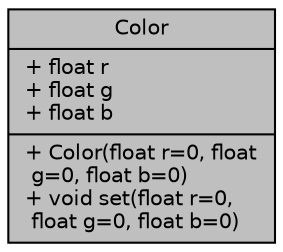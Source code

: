 digraph "Color"
{
 // LATEX_PDF_SIZE
  edge [fontname="Helvetica",fontsize="10",labelfontname="Helvetica",labelfontsize="10"];
  node [fontname="Helvetica",fontsize="10",shape=record];
  Node1 [label="{Color\n|+ float r\l+ float g\l+ float b\l|+  Color(float r=0, float\l g=0, float b=0)\l+ void set(float r=0,\l float g=0, float b=0)\l}",height=0.2,width=0.4,color="black", fillcolor="grey75", style="filled", fontcolor="black",tooltip="Color of Vertex."];
}
